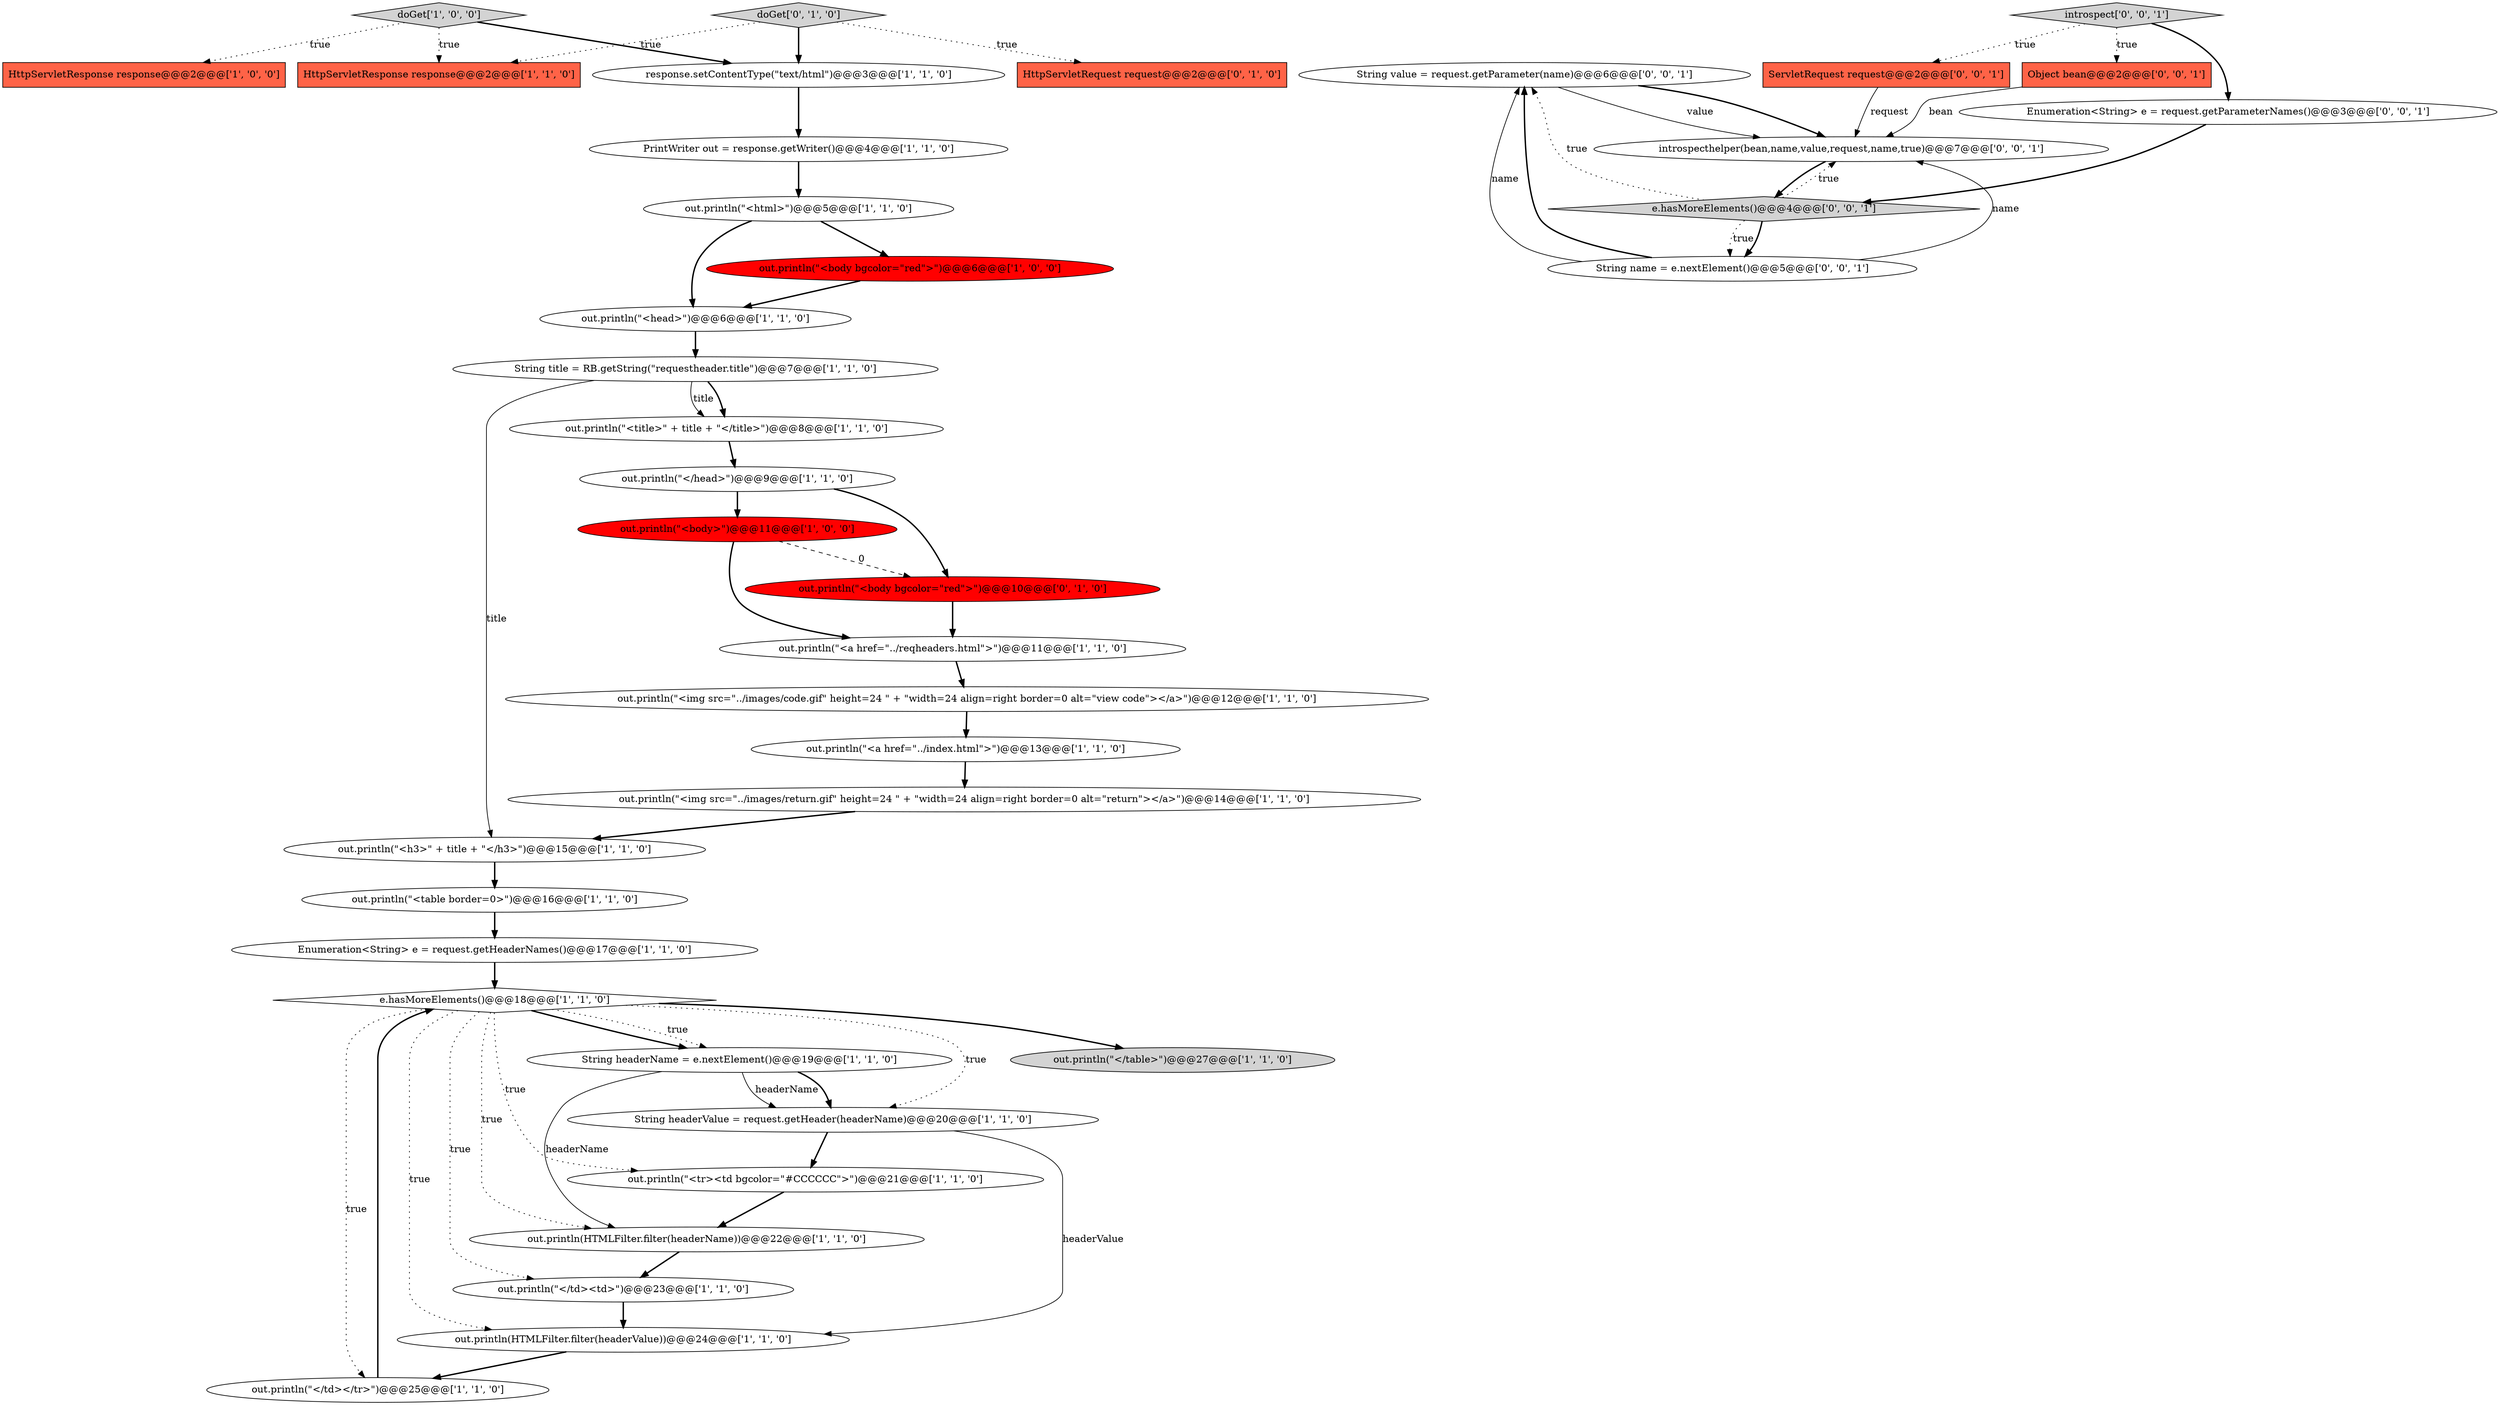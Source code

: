 digraph {
11 [style = filled, label = "HttpServletResponse response@@@2@@@['1', '0', '0']", fillcolor = tomato, shape = box image = "AAA0AAABBB1BBB"];
0 [style = filled, label = "out.println(\"<head>\")@@@6@@@['1', '1', '0']", fillcolor = white, shape = ellipse image = "AAA0AAABBB1BBB"];
17 [style = filled, label = "String title = RB.getString(\"requestheader.title\")@@@7@@@['1', '1', '0']", fillcolor = white, shape = ellipse image = "AAA0AAABBB1BBB"];
35 [style = filled, label = "String value = request.getParameter(name)@@@6@@@['0', '0', '1']", fillcolor = white, shape = ellipse image = "AAA0AAABBB3BBB"];
6 [style = filled, label = "out.println(\"</td></tr>\")@@@25@@@['1', '1', '0']", fillcolor = white, shape = ellipse image = "AAA0AAABBB1BBB"];
13 [style = filled, label = "String headerValue = request.getHeader(headerName)@@@20@@@['1', '1', '0']", fillcolor = white, shape = ellipse image = "AAA0AAABBB1BBB"];
33 [style = filled, label = "String name = e.nextElement()@@@5@@@['0', '0', '1']", fillcolor = white, shape = ellipse image = "AAA0AAABBB3BBB"];
25 [style = filled, label = "out.println(\"<a href=\"../reqheaders.html\">\")@@@11@@@['1', '1', '0']", fillcolor = white, shape = ellipse image = "AAA0AAABBB1BBB"];
18 [style = filled, label = "String headerName = e.nextElement()@@@19@@@['1', '1', '0']", fillcolor = white, shape = ellipse image = "AAA0AAABBB1BBB"];
22 [style = filled, label = "out.println(\"<a href=\"../index.html\">\")@@@13@@@['1', '1', '0']", fillcolor = white, shape = ellipse image = "AAA0AAABBB1BBB"];
5 [style = filled, label = "out.println(\"<title>\" + title + \"</title>\")@@@8@@@['1', '1', '0']", fillcolor = white, shape = ellipse image = "AAA0AAABBB1BBB"];
1 [style = filled, label = "doGet['1', '0', '0']", fillcolor = lightgray, shape = diamond image = "AAA0AAABBB1BBB"];
34 [style = filled, label = "ServletRequest request@@@2@@@['0', '0', '1']", fillcolor = tomato, shape = box image = "AAA0AAABBB3BBB"];
23 [style = filled, label = "HttpServletResponse response@@@2@@@['1', '1', '0']", fillcolor = tomato, shape = box image = "AAA0AAABBB1BBB"];
29 [style = filled, label = "HttpServletRequest request@@@2@@@['0', '1', '0']", fillcolor = tomato, shape = box image = "AAA0AAABBB2BBB"];
31 [style = filled, label = "introspect['0', '0', '1']", fillcolor = lightgray, shape = diamond image = "AAA0AAABBB3BBB"];
32 [style = filled, label = "introspecthelper(bean,name,value,request,name,true)@@@7@@@['0', '0', '1']", fillcolor = white, shape = ellipse image = "AAA0AAABBB3BBB"];
14 [style = filled, label = "out.println(\"<h3>\" + title + \"</h3>\")@@@15@@@['1', '1', '0']", fillcolor = white, shape = ellipse image = "AAA0AAABBB1BBB"];
10 [style = filled, label = "out.println(\"</table>\")@@@27@@@['1', '1', '0']", fillcolor = lightgray, shape = ellipse image = "AAA0AAABBB1BBB"];
38 [style = filled, label = "Enumeration<String> e = request.getParameterNames()@@@3@@@['0', '0', '1']", fillcolor = white, shape = ellipse image = "AAA0AAABBB3BBB"];
16 [style = filled, label = "response.setContentType(\"text/html\")@@@3@@@['1', '1', '0']", fillcolor = white, shape = ellipse image = "AAA0AAABBB1BBB"];
27 [style = filled, label = "out.println(HTMLFilter.filter(headerName))@@@22@@@['1', '1', '0']", fillcolor = white, shape = ellipse image = "AAA0AAABBB1BBB"];
4 [style = filled, label = "e.hasMoreElements()@@@18@@@['1', '1', '0']", fillcolor = white, shape = diamond image = "AAA0AAABBB1BBB"];
21 [style = filled, label = "out.println(\"<html>\")@@@5@@@['1', '1', '0']", fillcolor = white, shape = ellipse image = "AAA0AAABBB1BBB"];
19 [style = filled, label = "out.println(HTMLFilter.filter(headerValue))@@@24@@@['1', '1', '0']", fillcolor = white, shape = ellipse image = "AAA0AAABBB1BBB"];
30 [style = filled, label = "doGet['0', '1', '0']", fillcolor = lightgray, shape = diamond image = "AAA0AAABBB2BBB"];
12 [style = filled, label = "out.println(\"<body>\")@@@11@@@['1', '0', '0']", fillcolor = red, shape = ellipse image = "AAA1AAABBB1BBB"];
37 [style = filled, label = "e.hasMoreElements()@@@4@@@['0', '0', '1']", fillcolor = lightgray, shape = diamond image = "AAA0AAABBB3BBB"];
7 [style = filled, label = "out.println(\"</td><td>\")@@@23@@@['1', '1', '0']", fillcolor = white, shape = ellipse image = "AAA0AAABBB1BBB"];
20 [style = filled, label = "PrintWriter out = response.getWriter()@@@4@@@['1', '1', '0']", fillcolor = white, shape = ellipse image = "AAA0AAABBB1BBB"];
26 [style = filled, label = "out.println(\"<table border=0>\")@@@16@@@['1', '1', '0']", fillcolor = white, shape = ellipse image = "AAA0AAABBB1BBB"];
36 [style = filled, label = "Object bean@@@2@@@['0', '0', '1']", fillcolor = tomato, shape = box image = "AAA0AAABBB3BBB"];
15 [style = filled, label = "out.println(\"<body bgcolor=\"red\">\")@@@6@@@['1', '0', '0']", fillcolor = red, shape = ellipse image = "AAA1AAABBB1BBB"];
28 [style = filled, label = "out.println(\"<body bgcolor=\"red\">\")@@@10@@@['0', '1', '0']", fillcolor = red, shape = ellipse image = "AAA1AAABBB2BBB"];
3 [style = filled, label = "out.println(\"<img src=\"../images/return.gif\" height=24 \" + \"width=24 align=right border=0 alt=\"return\"></a>\")@@@14@@@['1', '1', '0']", fillcolor = white, shape = ellipse image = "AAA0AAABBB1BBB"];
24 [style = filled, label = "out.println(\"</head>\")@@@9@@@['1', '1', '0']", fillcolor = white, shape = ellipse image = "AAA0AAABBB1BBB"];
8 [style = filled, label = "Enumeration<String> e = request.getHeaderNames()@@@17@@@['1', '1', '0']", fillcolor = white, shape = ellipse image = "AAA0AAABBB1BBB"];
2 [style = filled, label = "out.println(\"<tr><td bgcolor=\"#CCCCCC\">\")@@@21@@@['1', '1', '0']", fillcolor = white, shape = ellipse image = "AAA0AAABBB1BBB"];
9 [style = filled, label = "out.println(\"<img src=\"../images/code.gif\" height=24 \" + \"width=24 align=right border=0 alt=\"view code\"></a>\")@@@12@@@['1', '1', '0']", fillcolor = white, shape = ellipse image = "AAA0AAABBB1BBB"];
9->22 [style = bold, label=""];
4->6 [style = dotted, label="true"];
4->10 [style = bold, label=""];
24->28 [style = bold, label=""];
18->13 [style = solid, label="headerName"];
33->35 [style = solid, label="name"];
17->5 [style = bold, label=""];
24->12 [style = bold, label=""];
33->35 [style = bold, label=""];
4->18 [style = dotted, label="true"];
37->33 [style = dotted, label="true"];
32->37 [style = bold, label=""];
21->0 [style = bold, label=""];
17->5 [style = solid, label="title"];
33->32 [style = solid, label="name"];
0->17 [style = bold, label=""];
21->15 [style = bold, label=""];
1->11 [style = dotted, label="true"];
3->14 [style = bold, label=""];
25->9 [style = bold, label=""];
13->19 [style = solid, label="headerValue"];
4->7 [style = dotted, label="true"];
35->32 [style = bold, label=""];
35->32 [style = solid, label="value"];
26->8 [style = bold, label=""];
4->18 [style = bold, label=""];
31->38 [style = bold, label=""];
19->6 [style = bold, label=""];
20->21 [style = bold, label=""];
22->3 [style = bold, label=""];
14->26 [style = bold, label=""];
4->13 [style = dotted, label="true"];
6->4 [style = bold, label=""];
30->29 [style = dotted, label="true"];
37->35 [style = dotted, label="true"];
31->36 [style = dotted, label="true"];
18->27 [style = solid, label="headerName"];
37->32 [style = dotted, label="true"];
38->37 [style = bold, label=""];
1->16 [style = bold, label=""];
12->25 [style = bold, label=""];
5->24 [style = bold, label=""];
15->0 [style = bold, label=""];
17->14 [style = solid, label="title"];
27->7 [style = bold, label=""];
12->28 [style = dashed, label="0"];
30->23 [style = dotted, label="true"];
4->27 [style = dotted, label="true"];
18->13 [style = bold, label=""];
31->34 [style = dotted, label="true"];
2->27 [style = bold, label=""];
28->25 [style = bold, label=""];
36->32 [style = solid, label="bean"];
34->32 [style = solid, label="request"];
1->23 [style = dotted, label="true"];
8->4 [style = bold, label=""];
37->33 [style = bold, label=""];
30->16 [style = bold, label=""];
16->20 [style = bold, label=""];
7->19 [style = bold, label=""];
4->2 [style = dotted, label="true"];
4->19 [style = dotted, label="true"];
13->2 [style = bold, label=""];
}
